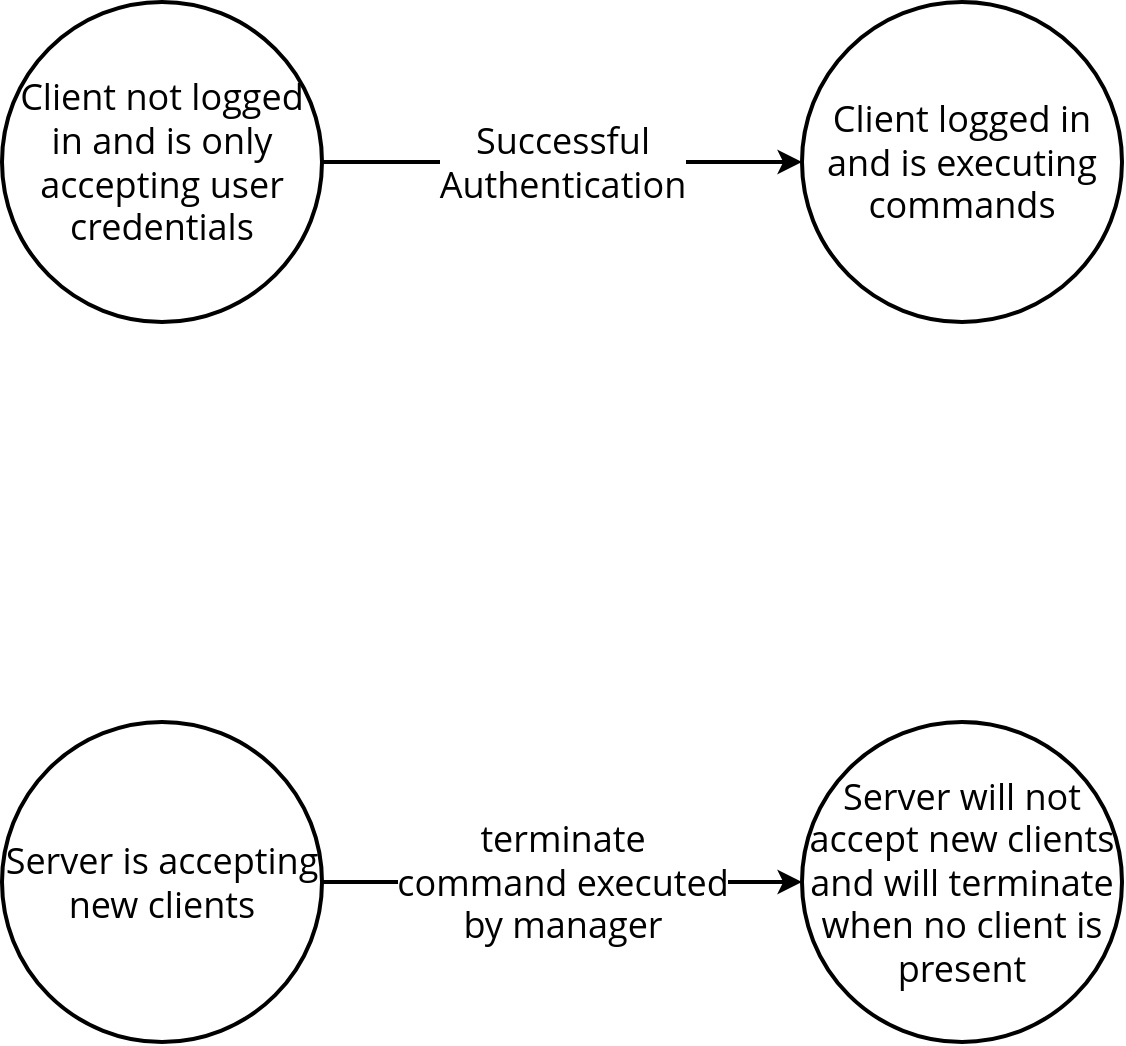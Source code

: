 <mxfile version="14.4.2" type="device" pages="4"><diagram id="j-WCs24TyGHiHRzE4bJH" name="Page-1"><mxGraphModel dx="1278" dy="636" grid="1" gridSize="10" guides="1" tooltips="1" connect="1" arrows="1" fold="1" page="1" pageScale="1" pageWidth="850" pageHeight="1100" math="0" shadow="0"><root><mxCell id="0"/><mxCell id="1" parent="0"/><mxCell id="CxEy9V_Cl1u0Q4Vgy1Go-1" value="Successful&lt;br&gt;Authentication" style="edgeStyle=orthogonalEdgeStyle;rounded=0;orthogonalLoop=1;jettySize=auto;html=1;exitX=1;exitY=0.5;exitDx=0;exitDy=0;entryX=0;entryY=0.5;entryDx=0;entryDy=0;fontSize=18;strokeWidth=2;fontFamily=Open Sans;fontSource=https%3A%2F%2Ffonts.googleapis.com%2Fcss%3Ffamily%3DOpen%2BSans;" edge="1" parent="1" source="CxEy9V_Cl1u0Q4Vgy1Go-2" target="CxEy9V_Cl1u0Q4Vgy1Go-3"><mxGeometry relative="1" as="geometry"/></mxCell><mxCell id="CxEy9V_Cl1u0Q4Vgy1Go-2" value="Client not logged in and is only accepting user credentials" style="ellipse;whiteSpace=wrap;html=1;aspect=fixed;fillColor=none;strokeWidth=2;fontFamily=Open Sans;fontSource=https%3A%2F%2Ffonts.googleapis.com%2Fcss%3Ffamily%3DOpen%2BSans;fontSize=18;" vertex="1" parent="1"><mxGeometry x="120" y="200" width="160" height="160" as="geometry"/></mxCell><mxCell id="CxEy9V_Cl1u0Q4Vgy1Go-3" value="Client logged in and is executing commands" style="ellipse;whiteSpace=wrap;html=1;aspect=fixed;fillColor=none;strokeWidth=2;fontFamily=Open Sans;fontSource=https%3A%2F%2Ffonts.googleapis.com%2Fcss%3Ffamily%3DOpen%2BSans;fontSize=18;" vertex="1" parent="1"><mxGeometry x="520" y="200" width="160" height="160" as="geometry"/></mxCell><mxCell id="NEF_c7FbFDg-8pZV26jp-1" value="" style="group" vertex="1" connectable="0" parent="1"><mxGeometry x="120" y="560" width="560" height="160" as="geometry"/></mxCell><mxCell id="nLgh-AY4zKJL7uUfRupB-3" value="Server is accepting new clients" style="ellipse;whiteSpace=wrap;html=1;aspect=fixed;fillColor=none;strokeWidth=2;fontFamily=Open Sans;fontSource=https%3A%2F%2Ffonts.googleapis.com%2Fcss%3Ffamily%3DOpen%2BSans;fontSize=18;" parent="NEF_c7FbFDg-8pZV26jp-1" vertex="1"><mxGeometry width="160" height="160" as="geometry"/></mxCell><mxCell id="nLgh-AY4zKJL7uUfRupB-4" value="Server will not accept new clients and will terminate when no client is present" style="ellipse;whiteSpace=wrap;html=1;aspect=fixed;fillColor=none;strokeWidth=2;fontFamily=Open Sans;fontSource=https%3A%2F%2Ffonts.googleapis.com%2Fcss%3Ffamily%3DOpen%2BSans;fontSize=18;" parent="NEF_c7FbFDg-8pZV26jp-1" vertex="1"><mxGeometry x="400" width="160" height="160" as="geometry"/></mxCell><mxCell id="nLgh-AY4zKJL7uUfRupB-2" value="terminate&lt;br&gt;command executed&lt;br&gt;by manager" style="edgeStyle=orthogonalEdgeStyle;rounded=0;orthogonalLoop=1;jettySize=auto;html=1;exitX=1;exitY=0.5;exitDx=0;exitDy=0;entryX=0;entryY=0.5;entryDx=0;entryDy=0;fontSize=18;strokeWidth=2;fontFamily=Open Sans;fontSource=https%3A%2F%2Ffonts.googleapis.com%2Fcss%3Ffamily%3DOpen%2BSans;" parent="NEF_c7FbFDg-8pZV26jp-1" source="nLgh-AY4zKJL7uUfRupB-3" target="nLgh-AY4zKJL7uUfRupB-4" edge="1"><mxGeometry relative="1" as="geometry"/></mxCell></root></mxGraphModel></diagram><diagram id="yFpzaRXP0gkFsHg8fEqV" name="Page-2"><mxGraphModel dx="1278" dy="636" grid="1" gridSize="10" guides="1" tooltips="1" connect="1" arrows="1" fold="1" page="1" pageScale="1" pageWidth="850" pageHeight="1100" math="0" shadow="0"><root><mxCell id="2ZHbXXhD7c2BEY77iRrr-0"/><mxCell id="2ZHbXXhD7c2BEY77iRrr-1" parent="2ZHbXXhD7c2BEY77iRrr-0"/><mxCell id="2ZHbXXhD7c2BEY77iRrr-2" value="" style="endArrow=none;html=1;strokeWidth=2;fontFamily=Open Sans;fontSource=https%3A%2F%2Ffonts.googleapis.com%2Fcss%3Ffamily%3DOpen%2BSans;fontSize=18;" parent="2ZHbXXhD7c2BEY77iRrr-1" target="2ZHbXXhD7c2BEY77iRrr-3" edge="1"><mxGeometry width="50" height="50" relative="1" as="geometry"><mxPoint x="200" y="520" as="sourcePoint"/><mxPoint x="200" y="160" as="targetPoint"/></mxGeometry></mxCell><mxCell id="2ZHbXXhD7c2BEY77iRrr-3" value="Client" style="ellipse;whiteSpace=wrap;html=1;aspect=fixed;fillColor=none;strokeWidth=2;fontFamily=Open Sans;fontSource=https%3A%2F%2Ffonts.googleapis.com%2Fcss%3Ffamily%3DOpen%2BSans;fontSize=18;" parent="2ZHbXXhD7c2BEY77iRrr-1" vertex="1"><mxGeometry x="160" y="120" width="80" height="80" as="geometry"/></mxCell><mxCell id="2ZHbXXhD7c2BEY77iRrr-4" value="" style="endArrow=none;html=1;strokeWidth=2;fontFamily=Open Sans;fontSource=https%3A%2F%2Ffonts.googleapis.com%2Fcss%3Ffamily%3DOpen%2BSans;fontSize=18;" parent="2ZHbXXhD7c2BEY77iRrr-1" target="2ZHbXXhD7c2BEY77iRrr-5" edge="1"><mxGeometry width="50" height="50" relative="1" as="geometry"><mxPoint x="440" y="520" as="sourcePoint"/><mxPoint x="440" y="160" as="targetPoint"/></mxGeometry></mxCell><mxCell id="2ZHbXXhD7c2BEY77iRrr-5" value="Server" style="ellipse;whiteSpace=wrap;html=1;aspect=fixed;fillColor=none;strokeWidth=2;fontFamily=Open Sans;fontSource=https%3A%2F%2Ffonts.googleapis.com%2Fcss%3Ffamily%3DOpen%2BSans;fontSize=18;" parent="2ZHbXXhD7c2BEY77iRrr-1" vertex="1"><mxGeometry x="400" y="120" width="80" height="80" as="geometry"/></mxCell><mxCell id="2ZHbXXhD7c2BEY77iRrr-6" value="" style="endArrow=classic;html=1;strokeWidth=2;fontFamily=Open Sans;fontSource=https%3A%2F%2Ffonts.googleapis.com%2Fcss%3Ffamily%3DOpen%2BSans;fontSize=18;" parent="2ZHbXXhD7c2BEY77iRrr-1" edge="1"><mxGeometry width="50" height="50" relative="1" as="geometry"><mxPoint x="200" y="250" as="sourcePoint"/><mxPoint x="440" y="280" as="targetPoint"/></mxGeometry></mxCell><mxCell id="2ZHbXXhD7c2BEY77iRrr-7" value="string" style="edgeLabel;html=1;align=center;verticalAlign=middle;resizable=0;points=[];fontSize=18;fontFamily=Open Sans;" parent="2ZHbXXhD7c2BEY77iRrr-6" vertex="1" connectable="0"><mxGeometry x="0.081" y="4" relative="1" as="geometry"><mxPoint x="-20.48" as="offset"/></mxGeometry></mxCell><mxCell id="2ZHbXXhD7c2BEY77iRrr-8" value="" style="endArrow=classic;html=1;strokeWidth=2;fontFamily=Open Sans;fontSource=https%3A%2F%2Ffonts.googleapis.com%2Fcss%3Ffamily%3DOpen%2BSans;fontSize=18;" parent="2ZHbXXhD7c2BEY77iRrr-1" edge="1"><mxGeometry width="50" height="50" relative="1" as="geometry"><mxPoint x="440" y="400" as="sourcePoint"/><mxPoint x="200" y="440" as="targetPoint"/></mxGeometry></mxCell><mxCell id="2ZHbXXhD7c2BEY77iRrr-9" value="reply" style="edgeLabel;html=1;align=center;verticalAlign=middle;resizable=0;points=[];fontSize=18;fontFamily=Open Sans;" parent="2ZHbXXhD7c2BEY77iRrr-8" vertex="1" connectable="0"><mxGeometry x="0.081" y="4" relative="1" as="geometry"><mxPoint x="-1.44" as="offset"/></mxGeometry></mxCell><mxCell id="G4F9asyL7MjqjcsAKkFo-0" value="Interprets the &lt;br&gt;received string&lt;br&gt;and&lt;br&gt;1. may perform&lt;br&gt;state change&lt;br&gt;2. may execute&lt;br&gt;if a command&lt;br&gt;is present" style="text;html=1;align=center;verticalAlign=middle;resizable=0;points=[];autosize=1;fontSize=18;fontFamily=Open Sans;" parent="2ZHbXXhD7c2BEY77iRrr-1" vertex="1"><mxGeometry x="480" y="250" width="150" height="180" as="geometry"/></mxCell><mxCell id="G4F9asyL7MjqjcsAKkFo-2" value="" style="shape=curlyBracket;whiteSpace=wrap;html=1;rounded=1;strokeWidth=2;fillColor=none;fontFamily=Open Sans;fontSource=https%3A%2F%2Ffonts.googleapis.com%2Fcss%3Ffamily%3DOpen%2BSans;fontSize=18;size=0.5;flipH=1;" parent="2ZHbXXhD7c2BEY77iRrr-1" vertex="1"><mxGeometry x="440" y="280" width="30" height="120" as="geometry"/></mxCell></root></mxGraphModel></diagram><diagram id="3Qb3-qw3GKTH-Y-cJz4P" name="Page-3"><mxGraphModel dx="1278" dy="636" grid="1" gridSize="10" guides="1" tooltips="1" connect="1" arrows="1" fold="1" page="1" pageScale="1" pageWidth="850" pageHeight="1100" math="0" shadow="0"><root><mxCell id="Z1d-kcAUxYUzftxU3I0t-0"/><mxCell id="Z1d-kcAUxYUzftxU3I0t-1" parent="Z1d-kcAUxYUzftxU3I0t-0"/><mxCell id="O2zwSe7f1Yy-PZCKonjo-0" value="" style="endArrow=none;html=1;strokeWidth=2;fontFamily=Open Sans;fontSource=https%3A%2F%2Ffonts.googleapis.com%2Fcss%3Ffamily%3DOpen%2BSans;fontSize=18;" parent="Z1d-kcAUxYUzftxU3I0t-1" target="O2zwSe7f1Yy-PZCKonjo-1" edge="1"><mxGeometry width="50" height="50" relative="1" as="geometry"><mxPoint x="201" y="360" as="sourcePoint"/><mxPoint x="200" y="120" as="targetPoint"/></mxGeometry></mxCell><mxCell id="O2zwSe7f1Yy-PZCKonjo-1" value="Client" style="ellipse;whiteSpace=wrap;html=1;aspect=fixed;fillColor=none;strokeWidth=2;fontFamily=Open Sans;fontSource=https%3A%2F%2Ffonts.googleapis.com%2Fcss%3Ffamily%3DOpen%2BSans;fontSize=18;" parent="Z1d-kcAUxYUzftxU3I0t-1" vertex="1"><mxGeometry x="160" y="80" width="80" height="80" as="geometry"/></mxCell><mxCell id="O2zwSe7f1Yy-PZCKonjo-2" value="" style="endArrow=none;html=1;strokeWidth=2;fontFamily=Open Sans;fontSource=https%3A%2F%2Ffonts.googleapis.com%2Fcss%3Ffamily%3DOpen%2BSans;fontSize=18;" parent="Z1d-kcAUxYUzftxU3I0t-1" target="O2zwSe7f1Yy-PZCKonjo-3" edge="1"><mxGeometry width="50" height="50" relative="1" as="geometry"><mxPoint x="440" y="360" as="sourcePoint"/><mxPoint x="440" y="120" as="targetPoint"/></mxGeometry></mxCell><mxCell id="O2zwSe7f1Yy-PZCKonjo-3" value="Server" style="ellipse;whiteSpace=wrap;html=1;aspect=fixed;fillColor=none;strokeWidth=2;fontFamily=Open Sans;fontSource=https%3A%2F%2Ffonts.googleapis.com%2Fcss%3Ffamily%3DOpen%2BSans;fontSize=18;" parent="Z1d-kcAUxYUzftxU3I0t-1" vertex="1"><mxGeometry x="400" y="80" width="80" height="80" as="geometry"/></mxCell><mxCell id="O2zwSe7f1Yy-PZCKonjo-6" value="" style="endArrow=classic;html=1;strokeWidth=2;fontFamily=Open Sans;fontSource=https%3A%2F%2Ffonts.googleapis.com%2Fcss%3Ffamily%3DOpen%2BSans;fontSize=18;" parent="Z1d-kcAUxYUzftxU3I0t-1" edge="1"><mxGeometry width="50" height="50" relative="1" as="geometry"><mxPoint x="440" y="280" as="sourcePoint"/><mxPoint x="200" y="320" as="targetPoint"/></mxGeometry></mxCell><mxCell id="O2zwSe7f1Yy-PZCKonjo-9" value="Ok/{Error}" style="edgeLabel;html=1;align=center;verticalAlign=middle;resizable=0;points=[];fontSize=18;fontFamily=Open Sans;" parent="O2zwSe7f1Yy-PZCKonjo-6" vertex="1" connectable="0"><mxGeometry x="0.105" y="-2" relative="1" as="geometry"><mxPoint as="offset"/></mxGeometry></mxCell><mxCell id="O2zwSe7f1Yy-PZCKonjo-11" value="" style="endArrow=classic;html=1;strokeWidth=2;fontFamily=Open Sans;fontSource=https%3A%2F%2Ffonts.googleapis.com%2Fcss%3Ffamily%3DOpen%2BSans;fontSize=18;" parent="Z1d-kcAUxYUzftxU3I0t-1" edge="1"><mxGeometry width="50" height="50" relative="1" as="geometry"><mxPoint x="200" y="200" as="sourcePoint"/><mxPoint x="440" y="240" as="targetPoint"/></mxGeometry></mxCell><mxCell id="O2zwSe7f1Yy-PZCKonjo-13" value="{username} {password}" style="edgeLabel;html=1;align=center;verticalAlign=middle;resizable=0;points=[];fontSize=18;fontFamily=Open Sans;" parent="O2zwSe7f1Yy-PZCKonjo-11" vertex="1" connectable="0"><mxGeometry x="-0.112" y="-2" relative="1" as="geometry"><mxPoint x="1" as="offset"/></mxGeometry></mxCell><mxCell id="O2zwSe7f1Yy-PZCKonjo-34" value="" style="endArrow=none;html=1;strokeWidth=2;fontFamily=Open Sans;fontSource=https%3A%2F%2Ffonts.googleapis.com%2Fcss%3Ffamily%3DOpen%2BSans;fontSize=18;" parent="Z1d-kcAUxYUzftxU3I0t-1" target="O2zwSe7f1Yy-PZCKonjo-35" edge="1"><mxGeometry width="50" height="50" relative="1" as="geometry"><mxPoint x="600" y="360" as="sourcePoint"/><mxPoint x="600" y="120" as="targetPoint"/></mxGeometry></mxCell><mxCell id="O2zwSe7f1Yy-PZCKonjo-35" value="Client" style="ellipse;whiteSpace=wrap;html=1;aspect=fixed;fillColor=none;strokeWidth=2;fontFamily=Open Sans;fontSource=https%3A%2F%2Ffonts.googleapis.com%2Fcss%3Ffamily%3DOpen%2BSans;fontSize=18;" parent="Z1d-kcAUxYUzftxU3I0t-1" vertex="1"><mxGeometry x="560" y="80" width="80" height="80" as="geometry"/></mxCell><mxCell id="O2zwSe7f1Yy-PZCKonjo-36" value="" style="endArrow=none;html=1;strokeWidth=2;fontFamily=Open Sans;fontSource=https%3A%2F%2Ffonts.googleapis.com%2Fcss%3Ffamily%3DOpen%2BSans;fontSize=18;" parent="Z1d-kcAUxYUzftxU3I0t-1" target="O2zwSe7f1Yy-PZCKonjo-37" edge="1"><mxGeometry width="50" height="50" relative="1" as="geometry"><mxPoint x="840" y="360" as="sourcePoint"/><mxPoint x="840" y="120" as="targetPoint"/></mxGeometry></mxCell><mxCell id="O2zwSe7f1Yy-PZCKonjo-37" value="Server" style="ellipse;whiteSpace=wrap;html=1;aspect=fixed;fillColor=none;strokeWidth=2;fontFamily=Open Sans;fontSource=https%3A%2F%2Ffonts.googleapis.com%2Fcss%3Ffamily%3DOpen%2BSans;fontSize=18;" parent="Z1d-kcAUxYUzftxU3I0t-1" vertex="1"><mxGeometry x="800" y="80" width="80" height="80" as="geometry"/></mxCell><mxCell id="O2zwSe7f1Yy-PZCKonjo-42" value="" style="endArrow=classic;html=1;strokeWidth=2;fontFamily=Open Sans;fontSource=https%3A%2F%2Ffonts.googleapis.com%2Fcss%3Ffamily%3DOpen%2BSans;fontSize=18;" parent="Z1d-kcAUxYUzftxU3I0t-1" edge="1"><mxGeometry width="50" height="50" relative="1" as="geometry"><mxPoint x="600" y="200" as="sourcePoint"/><mxPoint x="840" y="240" as="targetPoint"/></mxGeometry></mxCell><mxCell id="O2zwSe7f1Yy-PZCKonjo-43" value="put {key} {value}" style="edgeLabel;html=1;align=center;verticalAlign=middle;resizable=0;points=[];fontSize=18;fontFamily=Open Sans;" parent="O2zwSe7f1Yy-PZCKonjo-42" vertex="1" connectable="0"><mxGeometry x="-0.112" y="-2" relative="1" as="geometry"><mxPoint x="1" as="offset"/></mxGeometry></mxCell><mxCell id="O2zwSe7f1Yy-PZCKonjo-44" value="" style="endArrow=classic;html=1;strokeWidth=2;fontFamily=Open Sans;fontSource=https%3A%2F%2Ffonts.googleapis.com%2Fcss%3Ffamily%3DOpen%2BSans;fontSize=18;" parent="Z1d-kcAUxYUzftxU3I0t-1" edge="1"><mxGeometry width="50" height="50" relative="1" as="geometry"><mxPoint x="840" y="280" as="sourcePoint"/><mxPoint x="600" y="320" as="targetPoint"/></mxGeometry></mxCell><mxCell id="O2zwSe7f1Yy-PZCKonjo-45" value="Ok/{Error}" style="edgeLabel;html=1;align=center;verticalAlign=middle;resizable=0;points=[];fontSize=18;fontFamily=Open Sans;" parent="O2zwSe7f1Yy-PZCKonjo-44" vertex="1" connectable="0"><mxGeometry x="-0.112" y="-2" relative="1" as="geometry"><mxPoint x="1" as="offset"/></mxGeometry></mxCell><mxCell id="O2zwSe7f1Yy-PZCKonjo-50" value="" style="endArrow=none;html=1;strokeWidth=2;fontFamily=Open Sans;fontSource=https%3A%2F%2Ffonts.googleapis.com%2Fcss%3Ffamily%3DOpen%2BSans;fontSize=18;" parent="Z1d-kcAUxYUzftxU3I0t-1" target="O2zwSe7f1Yy-PZCKonjo-51" edge="1"><mxGeometry width="50" height="50" relative="1" as="geometry"><mxPoint x="1001" y="360" as="sourcePoint"/><mxPoint x="1001" y="120" as="targetPoint"/></mxGeometry></mxCell><mxCell id="O2zwSe7f1Yy-PZCKonjo-51" value="Client" style="ellipse;whiteSpace=wrap;html=1;aspect=fixed;fillColor=none;strokeWidth=2;fontFamily=Open Sans;fontSource=https%3A%2F%2Ffonts.googleapis.com%2Fcss%3Ffamily%3DOpen%2BSans;fontSize=18;" parent="Z1d-kcAUxYUzftxU3I0t-1" vertex="1"><mxGeometry x="961" y="80" width="80" height="80" as="geometry"/></mxCell><mxCell id="O2zwSe7f1Yy-PZCKonjo-52" value="" style="endArrow=none;html=1;strokeWidth=2;fontFamily=Open Sans;fontSource=https%3A%2F%2Ffonts.googleapis.com%2Fcss%3Ffamily%3DOpen%2BSans;fontSize=18;" parent="Z1d-kcAUxYUzftxU3I0t-1" target="O2zwSe7f1Yy-PZCKonjo-53" edge="1"><mxGeometry width="50" height="50" relative="1" as="geometry"><mxPoint x="1241" y="360" as="sourcePoint"/><mxPoint x="1241" y="120" as="targetPoint"/></mxGeometry></mxCell><mxCell id="O2zwSe7f1Yy-PZCKonjo-53" value="Server" style="ellipse;whiteSpace=wrap;html=1;aspect=fixed;fillColor=none;strokeWidth=2;fontFamily=Open Sans;fontSource=https%3A%2F%2Ffonts.googleapis.com%2Fcss%3Ffamily%3DOpen%2BSans;fontSize=18;" parent="Z1d-kcAUxYUzftxU3I0t-1" vertex="1"><mxGeometry x="1201" y="80" width="80" height="80" as="geometry"/></mxCell><mxCell id="O2zwSe7f1Yy-PZCKonjo-58" value="" style="endArrow=classic;html=1;strokeWidth=2;fontFamily=Open Sans;fontSource=https%3A%2F%2Ffonts.googleapis.com%2Fcss%3Ffamily%3DOpen%2BSans;fontSize=18;" parent="Z1d-kcAUxYUzftxU3I0t-1" edge="1"><mxGeometry width="50" height="50" relative="1" as="geometry"><mxPoint x="1241" y="280" as="sourcePoint"/><mxPoint x="1001" y="320" as="targetPoint"/></mxGeometry></mxCell><mxCell id="O2zwSe7f1Yy-PZCKonjo-59" value="{value}/{Error}" style="edgeLabel;html=1;align=center;verticalAlign=middle;resizable=0;points=[];fontSize=18;fontFamily=Open Sans;" parent="O2zwSe7f1Yy-PZCKonjo-58" vertex="1" connectable="0"><mxGeometry x="0.105" y="-2" relative="1" as="geometry"><mxPoint as="offset"/></mxGeometry></mxCell><mxCell id="O2zwSe7f1Yy-PZCKonjo-60" value="" style="endArrow=classic;html=1;strokeWidth=2;fontFamily=Open Sans;fontSource=https%3A%2F%2Ffonts.googleapis.com%2Fcss%3Ffamily%3DOpen%2BSans;fontSize=18;" parent="Z1d-kcAUxYUzftxU3I0t-1" edge="1"><mxGeometry width="50" height="50" relative="1" as="geometry"><mxPoint x="1001" y="200" as="sourcePoint"/><mxPoint x="1241" y="240" as="targetPoint"/></mxGeometry></mxCell><mxCell id="O2zwSe7f1Yy-PZCKonjo-61" value="get {key}" style="edgeLabel;html=1;align=center;verticalAlign=middle;resizable=0;points=[];fontSize=18;fontFamily=Open Sans;" parent="O2zwSe7f1Yy-PZCKonjo-60" vertex="1" connectable="0"><mxGeometry x="-0.112" y="-2" relative="1" as="geometry"><mxPoint x="1" as="offset"/></mxGeometry></mxCell><mxCell id="O2zwSe7f1Yy-PZCKonjo-62" value="" style="endArrow=none;html=1;strokeWidth=2;fontFamily=Open Sans;fontSource=https%3A%2F%2Ffonts.googleapis.com%2Fcss%3Ffamily%3DOpen%2BSans;fontSize=18;" parent="Z1d-kcAUxYUzftxU3I0t-1" target="O2zwSe7f1Yy-PZCKonjo-63" edge="1"><mxGeometry width="50" height="50" relative="1" as="geometry"><mxPoint x="201" y="680" as="sourcePoint"/><mxPoint x="200" y="440" as="targetPoint"/></mxGeometry></mxCell><mxCell id="O2zwSe7f1Yy-PZCKonjo-63" value="Client" style="ellipse;whiteSpace=wrap;html=1;aspect=fixed;fillColor=none;strokeWidth=2;fontFamily=Open Sans;fontSource=https%3A%2F%2Ffonts.googleapis.com%2Fcss%3Ffamily%3DOpen%2BSans;fontSize=18;" parent="Z1d-kcAUxYUzftxU3I0t-1" vertex="1"><mxGeometry x="160" y="400" width="80" height="80" as="geometry"/></mxCell><mxCell id="O2zwSe7f1Yy-PZCKonjo-64" value="" style="endArrow=none;html=1;strokeWidth=2;fontFamily=Open Sans;fontSource=https%3A%2F%2Ffonts.googleapis.com%2Fcss%3Ffamily%3DOpen%2BSans;fontSize=18;" parent="Z1d-kcAUxYUzftxU3I0t-1" target="O2zwSe7f1Yy-PZCKonjo-65" edge="1"><mxGeometry width="50" height="50" relative="1" as="geometry"><mxPoint x="440" y="680" as="sourcePoint"/><mxPoint x="440" y="440" as="targetPoint"/></mxGeometry></mxCell><mxCell id="O2zwSe7f1Yy-PZCKonjo-65" value="Server" style="ellipse;whiteSpace=wrap;html=1;aspect=fixed;fillColor=none;strokeWidth=2;fontFamily=Open Sans;fontSource=https%3A%2F%2Ffonts.googleapis.com%2Fcss%3Ffamily%3DOpen%2BSans;fontSize=18;" parent="Z1d-kcAUxYUzftxU3I0t-1" vertex="1"><mxGeometry x="400" y="400" width="80" height="80" as="geometry"/></mxCell><mxCell id="O2zwSe7f1Yy-PZCKonjo-66" value="" style="endArrow=classic;html=1;strokeWidth=2;fontFamily=Open Sans;fontSource=https%3A%2F%2Ffonts.googleapis.com%2Fcss%3Ffamily%3DOpen%2BSans;fontSize=18;" parent="Z1d-kcAUxYUzftxU3I0t-1" edge="1"><mxGeometry width="50" height="50" relative="1" as="geometry"><mxPoint x="440" y="600" as="sourcePoint"/><mxPoint x="200" y="640" as="targetPoint"/></mxGeometry></mxCell><mxCell id="O2zwSe7f1Yy-PZCKonjo-67" value="Ok/{Error}" style="edgeLabel;html=1;align=center;verticalAlign=middle;resizable=0;points=[];fontSize=18;fontFamily=Open Sans;" parent="O2zwSe7f1Yy-PZCKonjo-66" vertex="1" connectable="0"><mxGeometry x="0.105" y="-2" relative="1" as="geometry"><mxPoint as="offset"/></mxGeometry></mxCell><mxCell id="O2zwSe7f1Yy-PZCKonjo-68" value="" style="endArrow=classic;html=1;strokeWidth=2;fontFamily=Open Sans;fontSource=https%3A%2F%2Ffonts.googleapis.com%2Fcss%3Ffamily%3DOpen%2BSans;fontSize=18;" parent="Z1d-kcAUxYUzftxU3I0t-1" edge="1"><mxGeometry width="50" height="50" relative="1" as="geometry"><mxPoint x="200" y="520" as="sourcePoint"/><mxPoint x="440" y="560" as="targetPoint"/></mxGeometry></mxCell><mxCell id="O2zwSe7f1Yy-PZCKonjo-69" value="insert {user} {key} {value}" style="edgeLabel;html=1;align=center;verticalAlign=middle;resizable=0;points=[];fontSize=18;fontFamily=Open Sans;" parent="O2zwSe7f1Yy-PZCKonjo-68" vertex="1" connectable="0"><mxGeometry x="-0.112" y="-2" relative="1" as="geometry"><mxPoint x="13.8" as="offset"/></mxGeometry></mxCell><mxCell id="O2zwSe7f1Yy-PZCKonjo-70" value="" style="endArrow=none;html=1;strokeWidth=2;fontFamily=Open Sans;fontSource=https%3A%2F%2Ffonts.googleapis.com%2Fcss%3Ffamily%3DOpen%2BSans;fontSize=18;" parent="Z1d-kcAUxYUzftxU3I0t-1" target="O2zwSe7f1Yy-PZCKonjo-71" edge="1"><mxGeometry width="50" height="50" relative="1" as="geometry"><mxPoint x="600" y="680" as="sourcePoint"/><mxPoint x="600" y="440" as="targetPoint"/></mxGeometry></mxCell><mxCell id="O2zwSe7f1Yy-PZCKonjo-71" value="Client" style="ellipse;whiteSpace=wrap;html=1;aspect=fixed;fillColor=none;strokeWidth=2;fontFamily=Open Sans;fontSource=https%3A%2F%2Ffonts.googleapis.com%2Fcss%3Ffamily%3DOpen%2BSans;fontSize=18;" parent="Z1d-kcAUxYUzftxU3I0t-1" vertex="1"><mxGeometry x="560" y="400" width="80" height="80" as="geometry"/></mxCell><mxCell id="O2zwSe7f1Yy-PZCKonjo-72" value="" style="endArrow=none;html=1;strokeWidth=2;fontFamily=Open Sans;fontSource=https%3A%2F%2Ffonts.googleapis.com%2Fcss%3Ffamily%3DOpen%2BSans;fontSize=18;" parent="Z1d-kcAUxYUzftxU3I0t-1" target="O2zwSe7f1Yy-PZCKonjo-73" edge="1"><mxGeometry width="50" height="50" relative="1" as="geometry"><mxPoint x="840" y="680" as="sourcePoint"/><mxPoint x="840" y="440" as="targetPoint"/></mxGeometry></mxCell><mxCell id="O2zwSe7f1Yy-PZCKonjo-73" value="Server" style="ellipse;whiteSpace=wrap;html=1;aspect=fixed;fillColor=none;strokeWidth=2;fontFamily=Open Sans;fontSource=https%3A%2F%2Ffonts.googleapis.com%2Fcss%3Ffamily%3DOpen%2BSans;fontSize=18;" parent="Z1d-kcAUxYUzftxU3I0t-1" vertex="1"><mxGeometry x="800" y="400" width="80" height="80" as="geometry"/></mxCell><mxCell id="O2zwSe7f1Yy-PZCKonjo-74" value="" style="endArrow=classic;html=1;strokeWidth=2;fontFamily=Open Sans;fontSource=https%3A%2F%2Ffonts.googleapis.com%2Fcss%3Ffamily%3DOpen%2BSans;fontSize=18;" parent="Z1d-kcAUxYUzftxU3I0t-1" edge="1"><mxGeometry width="50" height="50" relative="1" as="geometry"><mxPoint x="600" y="520" as="sourcePoint"/><mxPoint x="840" y="560" as="targetPoint"/></mxGeometry></mxCell><mxCell id="O2zwSe7f1Yy-PZCKonjo-75" value="access {user} {key}" style="edgeLabel;html=1;align=center;verticalAlign=middle;resizable=0;points=[];fontSize=18;fontFamily=Open Sans;" parent="O2zwSe7f1Yy-PZCKonjo-74" vertex="1" connectable="0"><mxGeometry x="-0.112" y="-2" relative="1" as="geometry"><mxPoint x="1" as="offset"/></mxGeometry></mxCell><mxCell id="O2zwSe7f1Yy-PZCKonjo-76" value="" style="endArrow=classic;html=1;strokeWidth=2;fontFamily=Open Sans;fontSource=https%3A%2F%2Ffonts.googleapis.com%2Fcss%3Ffamily%3DOpen%2BSans;fontSize=18;" parent="Z1d-kcAUxYUzftxU3I0t-1" edge="1"><mxGeometry width="50" height="50" relative="1" as="geometry"><mxPoint x="840" y="600" as="sourcePoint"/><mxPoint x="600" y="640" as="targetPoint"/></mxGeometry></mxCell><mxCell id="O2zwSe7f1Yy-PZCKonjo-77" value="{value}/{Error}" style="edgeLabel;html=1;align=center;verticalAlign=middle;resizable=0;points=[];fontSize=18;fontFamily=Open Sans;" parent="O2zwSe7f1Yy-PZCKonjo-76" vertex="1" connectable="0"><mxGeometry x="-0.112" y="-2" relative="1" as="geometry"><mxPoint x="1" as="offset"/></mxGeometry></mxCell><mxCell id="O2zwSe7f1Yy-PZCKonjo-78" value="" style="endArrow=none;html=1;strokeWidth=2;fontFamily=Open Sans;fontSource=https%3A%2F%2Ffonts.googleapis.com%2Fcss%3Ffamily%3DOpen%2BSans;fontSize=18;" parent="Z1d-kcAUxYUzftxU3I0t-1" target="O2zwSe7f1Yy-PZCKonjo-79" edge="1"><mxGeometry width="50" height="50" relative="1" as="geometry"><mxPoint x="1001" y="680" as="sourcePoint"/><mxPoint x="1001" y="440" as="targetPoint"/></mxGeometry></mxCell><mxCell id="O2zwSe7f1Yy-PZCKonjo-79" value="Client" style="ellipse;whiteSpace=wrap;html=1;aspect=fixed;fillColor=none;strokeWidth=2;fontFamily=Open Sans;fontSource=https%3A%2F%2Ffonts.googleapis.com%2Fcss%3Ffamily%3DOpen%2BSans;fontSize=18;" parent="Z1d-kcAUxYUzftxU3I0t-1" vertex="1"><mxGeometry x="961" y="400" width="80" height="80" as="geometry"/></mxCell><mxCell id="O2zwSe7f1Yy-PZCKonjo-80" value="" style="endArrow=none;html=1;strokeWidth=2;fontFamily=Open Sans;fontSource=https%3A%2F%2Ffonts.googleapis.com%2Fcss%3Ffamily%3DOpen%2BSans;fontSize=18;" parent="Z1d-kcAUxYUzftxU3I0t-1" target="O2zwSe7f1Yy-PZCKonjo-81" edge="1"><mxGeometry width="50" height="50" relative="1" as="geometry"><mxPoint x="1241" y="680" as="sourcePoint"/><mxPoint x="1241" y="440" as="targetPoint"/></mxGeometry></mxCell><mxCell id="O2zwSe7f1Yy-PZCKonjo-81" value="Server" style="ellipse;whiteSpace=wrap;html=1;aspect=fixed;fillColor=none;strokeWidth=2;fontFamily=Open Sans;fontSource=https%3A%2F%2Ffonts.googleapis.com%2Fcss%3Ffamily%3DOpen%2BSans;fontSize=18;" parent="Z1d-kcAUxYUzftxU3I0t-1" vertex="1"><mxGeometry x="1201" y="400" width="80" height="80" as="geometry"/></mxCell><mxCell id="O2zwSe7f1Yy-PZCKonjo-82" value="" style="endArrow=classic;html=1;strokeWidth=2;fontFamily=Open Sans;fontSource=https%3A%2F%2Ffonts.googleapis.com%2Fcss%3Ffamily%3DOpen%2BSans;fontSize=18;" parent="Z1d-kcAUxYUzftxU3I0t-1" edge="1"><mxGeometry width="50" height="50" relative="1" as="geometry"><mxPoint x="1241" y="600" as="sourcePoint"/><mxPoint x="1001" y="640" as="targetPoint"/></mxGeometry></mxCell><mxCell id="O2zwSe7f1Yy-PZCKonjo-83" value="Ok/{Error}" style="edgeLabel;html=1;align=center;verticalAlign=middle;resizable=0;points=[];fontSize=18;fontFamily=Open Sans;" parent="O2zwSe7f1Yy-PZCKonjo-82" vertex="1" connectable="0"><mxGeometry x="0.105" y="-2" relative="1" as="geometry"><mxPoint as="offset"/></mxGeometry></mxCell><mxCell id="O2zwSe7f1Yy-PZCKonjo-84" value="" style="endArrow=classic;html=1;strokeWidth=2;fontFamily=Open Sans;fontSource=https%3A%2F%2Ffonts.googleapis.com%2Fcss%3Ffamily%3DOpen%2BSans;fontSize=18;" parent="Z1d-kcAUxYUzftxU3I0t-1" edge="1"><mxGeometry width="50" height="50" relative="1" as="geometry"><mxPoint x="1001" y="520" as="sourcePoint"/><mxPoint x="1241" y="560" as="targetPoint"/></mxGeometry></mxCell><mxCell id="O2zwSe7f1Yy-PZCKonjo-85" value="terminate" style="edgeLabel;html=1;align=center;verticalAlign=middle;resizable=0;points=[];fontSize=18;fontFamily=Open Sans;" parent="O2zwSe7f1Yy-PZCKonjo-84" vertex="1" connectable="0"><mxGeometry x="-0.112" y="-2" relative="1" as="geometry"><mxPoint x="1" as="offset"/></mxGeometry></mxCell><mxCell id="AgVnOaGQoze23tPMC2no-0" value="" style="endArrow=none;html=1;strokeWidth=2;fontFamily=Open Sans;fontSource=https%3A%2F%2Ffonts.googleapis.com%2Fcss%3Ffamily%3DOpen%2BSans;fontSize=18;" parent="Z1d-kcAUxYUzftxU3I0t-1" target="AgVnOaGQoze23tPMC2no-1" edge="1"><mxGeometry width="50" height="50" relative="1" as="geometry"><mxPoint x="201" y="1000" as="sourcePoint"/><mxPoint x="200" y="760" as="targetPoint"/></mxGeometry></mxCell><mxCell id="AgVnOaGQoze23tPMC2no-1" value="Client" style="ellipse;whiteSpace=wrap;html=1;aspect=fixed;fillColor=none;strokeWidth=2;fontFamily=Open Sans;fontSource=https%3A%2F%2Ffonts.googleapis.com%2Fcss%3Ffamily%3DOpen%2BSans;fontSize=18;" parent="Z1d-kcAUxYUzftxU3I0t-1" vertex="1"><mxGeometry x="160" y="720" width="80" height="80" as="geometry"/></mxCell><mxCell id="AgVnOaGQoze23tPMC2no-2" value="" style="endArrow=none;html=1;strokeWidth=2;fontFamily=Open Sans;fontSource=https%3A%2F%2Ffonts.googleapis.com%2Fcss%3Ffamily%3DOpen%2BSans;fontSize=18;" parent="Z1d-kcAUxYUzftxU3I0t-1" target="AgVnOaGQoze23tPMC2no-3" edge="1"><mxGeometry width="50" height="50" relative="1" as="geometry"><mxPoint x="440" y="1000" as="sourcePoint"/><mxPoint x="440" y="760" as="targetPoint"/></mxGeometry></mxCell><mxCell id="AgVnOaGQoze23tPMC2no-3" value="Server" style="ellipse;whiteSpace=wrap;html=1;aspect=fixed;fillColor=none;strokeWidth=2;fontFamily=Open Sans;fontSource=https%3A%2F%2Ffonts.googleapis.com%2Fcss%3Ffamily%3DOpen%2BSans;fontSize=18;" parent="Z1d-kcAUxYUzftxU3I0t-1" vertex="1"><mxGeometry x="400" y="720" width="80" height="80" as="geometry"/></mxCell><mxCell id="AgVnOaGQoze23tPMC2no-4" value="" style="endArrow=classic;html=1;strokeWidth=2;fontFamily=Open Sans;fontSource=https%3A%2F%2Ffonts.googleapis.com%2Fcss%3Ffamily%3DOpen%2BSans;fontSize=18;" parent="Z1d-kcAUxYUzftxU3I0t-1" edge="1"><mxGeometry width="50" height="50" relative="1" as="geometry"><mxPoint x="440" y="920" as="sourcePoint"/><mxPoint x="200" y="960" as="targetPoint"/></mxGeometry></mxCell><mxCell id="AgVnOaGQoze23tPMC2no-5" value="Ok/{Error}" style="edgeLabel;html=1;align=center;verticalAlign=middle;resizable=0;points=[];fontSize=18;fontFamily=Open Sans;" parent="AgVnOaGQoze23tPMC2no-4" vertex="1" connectable="0"><mxGeometry x="0.105" y="-2" relative="1" as="geometry"><mxPoint as="offset"/></mxGeometry></mxCell><mxCell id="AgVnOaGQoze23tPMC2no-6" value="" style="endArrow=classic;html=1;strokeWidth=2;fontFamily=Open Sans;fontSource=https%3A%2F%2Ffonts.googleapis.com%2Fcss%3Ffamily%3DOpen%2BSans;fontSize=18;" parent="Z1d-kcAUxYUzftxU3I0t-1" edge="1"><mxGeometry width="50" height="50" relative="1" as="geometry"><mxPoint x="200" y="840" as="sourcePoint"/><mxPoint x="440" y="880" as="targetPoint"/></mxGeometry></mxCell><mxCell id="AgVnOaGQoze23tPMC2no-7" value="create {user} {pass} {role}" style="edgeLabel;html=1;align=center;verticalAlign=middle;resizable=0;points=[];fontSize=18;fontFamily=Open Sans;" parent="AgVnOaGQoze23tPMC2no-6" vertex="1" connectable="0"><mxGeometry x="-0.112" y="-2" relative="1" as="geometry"><mxPoint x="13.8" as="offset"/></mxGeometry></mxCell></root></mxGraphModel></diagram><diagram id="r6oOHDNw8NhwXz34pign" name="Page-4"><mxGraphModel dx="1278" dy="636" grid="1" gridSize="10" guides="1" tooltips="1" connect="1" arrows="1" fold="1" page="1" pageScale="1" pageWidth="850" pageHeight="1100" math="0" shadow="0"><root><mxCell id="JOevvRqGY2S7OmTEkP3x-0"/><mxCell id="JOevvRqGY2S7OmTEkP3x-1" parent="JOevvRqGY2S7OmTEkP3x-0"/><mxCell id="6JCU36aUupALcrenMZG5-0" value="" style="endArrow=none;html=1;strokeWidth=2;fontFamily=Open Sans;fontSource=https%3A%2F%2Ffonts.googleapis.com%2Fcss%3Ffamily%3DOpen%2BSans;fontSize=18;" edge="1" parent="JOevvRqGY2S7OmTEkP3x-1" target="6JCU36aUupALcrenMZG5-1"><mxGeometry width="50" height="50" relative="1" as="geometry"><mxPoint x="201" y="1000" as="sourcePoint"/><mxPoint x="200" y="760" as="targetPoint"/></mxGeometry></mxCell><mxCell id="6JCU36aUupALcrenMZG5-1" value="Client" style="ellipse;whiteSpace=wrap;html=1;aspect=fixed;fillColor=none;strokeWidth=2;fontFamily=Open Sans;fontSource=https%3A%2F%2Ffonts.googleapis.com%2Fcss%3Ffamily%3DOpen%2BSans;fontSize=18;" vertex="1" parent="JOevvRqGY2S7OmTEkP3x-1"><mxGeometry x="160" y="720" width="80" height="80" as="geometry"/></mxCell><mxCell id="6JCU36aUupALcrenMZG5-2" value="" style="endArrow=none;html=1;strokeWidth=2;fontFamily=Open Sans;fontSource=https%3A%2F%2Ffonts.googleapis.com%2Fcss%3Ffamily%3DOpen%2BSans;fontSize=18;" edge="1" parent="JOevvRqGY2S7OmTEkP3x-1" target="6JCU36aUupALcrenMZG5-3"><mxGeometry width="50" height="50" relative="1" as="geometry"><mxPoint x="440" y="1000" as="sourcePoint"/><mxPoint x="440" y="760" as="targetPoint"/></mxGeometry></mxCell><mxCell id="6JCU36aUupALcrenMZG5-3" value="Server" style="ellipse;whiteSpace=wrap;html=1;aspect=fixed;fillColor=none;strokeWidth=2;fontFamily=Open Sans;fontSource=https%3A%2F%2Ffonts.googleapis.com%2Fcss%3Ffamily%3DOpen%2BSans;fontSize=18;" vertex="1" parent="JOevvRqGY2S7OmTEkP3x-1"><mxGeometry x="400" y="720" width="80" height="80" as="geometry"/></mxCell><mxCell id="6JCU36aUupALcrenMZG5-4" value="" style="endArrow=classic;html=1;strokeWidth=2;fontFamily=Open Sans;fontSource=https%3A%2F%2Ffonts.googleapis.com%2Fcss%3Ffamily%3DOpen%2BSans;fontSize=18;" edge="1" parent="JOevvRqGY2S7OmTEkP3x-1"><mxGeometry width="50" height="50" relative="1" as="geometry"><mxPoint x="440" y="920" as="sourcePoint"/><mxPoint x="200" y="960" as="targetPoint"/></mxGeometry></mxCell><mxCell id="6JCU36aUupALcrenMZG5-5" value="Ok/{Error}" style="edgeLabel;html=1;align=center;verticalAlign=middle;resizable=0;points=[];fontSize=18;fontFamily=Open Sans;" vertex="1" connectable="0" parent="6JCU36aUupALcrenMZG5-4"><mxGeometry x="0.105" y="-2" relative="1" as="geometry"><mxPoint as="offset"/></mxGeometry></mxCell><mxCell id="6JCU36aUupALcrenMZG5-6" value="" style="endArrow=classic;html=1;strokeWidth=2;fontFamily=Open Sans;fontSource=https%3A%2F%2Ffonts.googleapis.com%2Fcss%3Ffamily%3DOpen%2BSans;fontSize=18;" edge="1" parent="JOevvRqGY2S7OmTEkP3x-1"><mxGeometry width="50" height="50" relative="1" as="geometry"><mxPoint x="200" y="840" as="sourcePoint"/><mxPoint x="440" y="880" as="targetPoint"/></mxGeometry></mxCell><mxCell id="6JCU36aUupALcrenMZG5-7" value="create {user} {pass} {role}" style="edgeLabel;html=1;align=center;verticalAlign=middle;resizable=0;points=[];fontSize=18;fontFamily=Open Sans;" vertex="1" connectable="0" parent="6JCU36aUupALcrenMZG5-6"><mxGeometry x="-0.112" y="-2" relative="1" as="geometry"><mxPoint x="13.8" as="offset"/></mxGeometry></mxCell></root></mxGraphModel></diagram></mxfile>
